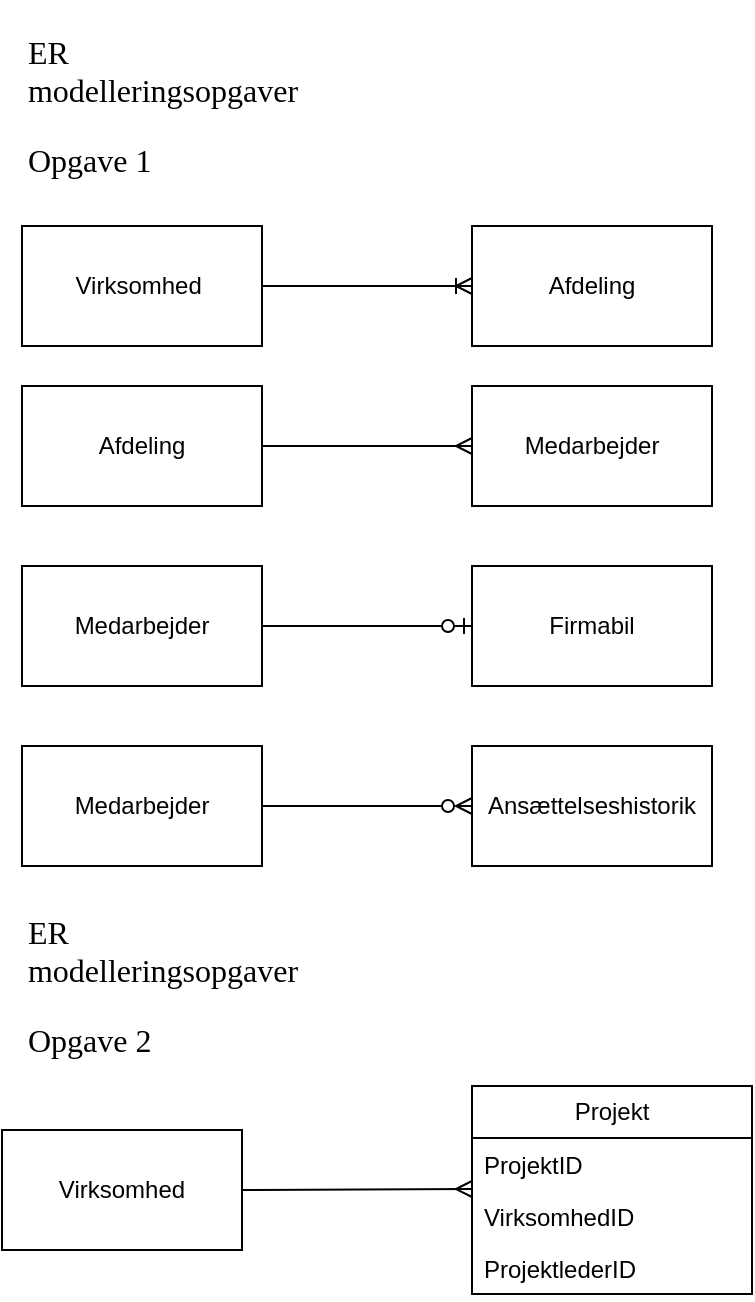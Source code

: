 <mxfile version="24.0.2" type="github">
  <diagram name="Page-1" id="mY0hgo6ihkvloCwyQAVZ">
    <mxGraphModel dx="1050" dy="557" grid="1" gridSize="10" guides="1" tooltips="1" connect="1" arrows="1" fold="1" page="1" pageScale="1" pageWidth="850" pageHeight="1100" math="0" shadow="0">
      <root>
        <mxCell id="0" />
        <mxCell id="1" parent="0" />
        <mxCell id="Ps6iyz-mz_8LiDE0RArQ-4" value="" style="edgeStyle=orthogonalEdgeStyle;rounded=0;orthogonalLoop=1;jettySize=auto;html=1;endArrow=ERoneToMany;endFill=0;" parent="1" source="Ps6iyz-mz_8LiDE0RArQ-1" target="Ps6iyz-mz_8LiDE0RArQ-2" edge="1">
          <mxGeometry relative="1" as="geometry" />
        </mxCell>
        <mxCell id="Ps6iyz-mz_8LiDE0RArQ-1" value="Virksomhed&amp;nbsp;" style="rounded=0;whiteSpace=wrap;html=1;" parent="1" vertex="1">
          <mxGeometry x="80" y="120" width="120" height="60" as="geometry" />
        </mxCell>
        <mxCell id="Ps6iyz-mz_8LiDE0RArQ-2" value="Afdeling" style="rounded=0;whiteSpace=wrap;html=1;" parent="1" vertex="1">
          <mxGeometry x="305" y="120" width="120" height="60" as="geometry" />
        </mxCell>
        <mxCell id="Ps6iyz-mz_8LiDE0RArQ-11" value="" style="edgeStyle=orthogonalEdgeStyle;rounded=0;orthogonalLoop=1;jettySize=auto;html=1;endArrow=ERmany;endFill=0;" parent="1" source="Ps6iyz-mz_8LiDE0RArQ-5" target="Ps6iyz-mz_8LiDE0RArQ-6" edge="1">
          <mxGeometry relative="1" as="geometry" />
        </mxCell>
        <mxCell id="Ps6iyz-mz_8LiDE0RArQ-5" value="Afdeling" style="rounded=0;whiteSpace=wrap;html=1;" parent="1" vertex="1">
          <mxGeometry x="80" y="200" width="120" height="60" as="geometry" />
        </mxCell>
        <mxCell id="Ps6iyz-mz_8LiDE0RArQ-6" value="Medarbejder" style="rounded=0;whiteSpace=wrap;html=1;" parent="1" vertex="1">
          <mxGeometry x="305" y="200" width="120" height="60" as="geometry" />
        </mxCell>
        <mxCell id="Ps6iyz-mz_8LiDE0RArQ-12" value="" style="edgeStyle=orthogonalEdgeStyle;rounded=0;orthogonalLoop=1;jettySize=auto;html=1;endArrow=ERzeroToOne;endFill=0;" parent="1" source="Ps6iyz-mz_8LiDE0RArQ-7" target="Ps6iyz-mz_8LiDE0RArQ-8" edge="1">
          <mxGeometry relative="1" as="geometry" />
        </mxCell>
        <mxCell id="Ps6iyz-mz_8LiDE0RArQ-7" value="Medarbejder" style="rounded=0;whiteSpace=wrap;html=1;" parent="1" vertex="1">
          <mxGeometry x="80" y="290" width="120" height="60" as="geometry" />
        </mxCell>
        <mxCell id="Ps6iyz-mz_8LiDE0RArQ-8" value="Firmabil" style="rounded=0;whiteSpace=wrap;html=1;" parent="1" vertex="1">
          <mxGeometry x="305" y="290" width="120" height="60" as="geometry" />
        </mxCell>
        <mxCell id="Ps6iyz-mz_8LiDE0RArQ-13" value="" style="edgeStyle=orthogonalEdgeStyle;rounded=0;orthogonalLoop=1;jettySize=auto;html=1;endArrow=ERzeroToMany;endFill=0;" parent="1" source="Ps6iyz-mz_8LiDE0RArQ-9" target="Ps6iyz-mz_8LiDE0RArQ-10" edge="1">
          <mxGeometry relative="1" as="geometry" />
        </mxCell>
        <mxCell id="Ps6iyz-mz_8LiDE0RArQ-9" value="Medarbejder" style="rounded=0;whiteSpace=wrap;html=1;" parent="1" vertex="1">
          <mxGeometry x="80" y="380" width="120" height="60" as="geometry" />
        </mxCell>
        <mxCell id="Ps6iyz-mz_8LiDE0RArQ-10" value="Ansættelseshistorik" style="rounded=0;whiteSpace=wrap;html=1;" parent="1" vertex="1">
          <mxGeometry x="305" y="380" width="120" height="60" as="geometry" />
        </mxCell>
        <mxCell id="xS9IAG9c2I2i_najF1yv-1" value="&lt;p style=&quot;font-family: &amp;quot;Times New Roman&amp;quot;; font-size: medium; font-weight: 400; text-align: start; text-wrap: wrap;&quot;&gt;ER modelleringsopgaver&lt;/p&gt;&lt;p style=&quot;font-family: &amp;quot;Times New Roman&amp;quot;; font-size: medium; font-weight: 400; text-align: start; text-wrap: wrap;&quot;&gt;&lt;/p&gt;&lt;p style=&quot;font-family: &amp;quot;Times New Roman&amp;quot;; font-size: medium; font-weight: 400; text-align: start; text-wrap: wrap;&quot;&gt;&lt;/p&gt;&lt;p style=&quot;font-family: &amp;quot;Times New Roman&amp;quot;; font-size: medium; font-weight: 400; text-align: start; text-wrap: wrap;&quot;&gt;Opgave 1&lt;/p&gt;" style="text;strokeColor=none;fillColor=none;html=1;fontSize=24;fontStyle=1;verticalAlign=middle;align=center;" vertex="1" parent="1">
          <mxGeometry x="70" y="20" width="160" height="80" as="geometry" />
        </mxCell>
        <mxCell id="xS9IAG9c2I2i_najF1yv-2" value="&lt;p style=&quot;font-family: &amp;quot;Times New Roman&amp;quot;; font-size: medium; font-weight: 400; text-align: start; text-wrap: wrap;&quot;&gt;ER modelleringsopgaver&lt;/p&gt;&lt;p style=&quot;font-family: &amp;quot;Times New Roman&amp;quot;; font-size: medium; font-weight: 400; text-align: start; text-wrap: wrap;&quot;&gt;&lt;/p&gt;&lt;p style=&quot;font-family: &amp;quot;Times New Roman&amp;quot;; font-size: medium; font-weight: 400; text-align: start; text-wrap: wrap;&quot;&gt;&lt;/p&gt;&lt;p style=&quot;font-family: &amp;quot;Times New Roman&amp;quot;; font-size: medium; font-weight: 400; text-align: start; text-wrap: wrap;&quot;&gt;Opgave 2&lt;/p&gt;" style="text;strokeColor=none;fillColor=none;html=1;fontSize=24;fontStyle=1;verticalAlign=middle;align=center;" vertex="1" parent="1">
          <mxGeometry x="70" y="460" width="160" height="80" as="geometry" />
        </mxCell>
        <mxCell id="xS9IAG9c2I2i_najF1yv-7" value="Projekt" style="swimlane;fontStyle=0;childLayout=stackLayout;horizontal=1;startSize=26;fillColor=none;horizontalStack=0;resizeParent=1;resizeParentMax=0;resizeLast=0;collapsible=1;marginBottom=0;whiteSpace=wrap;html=1;" vertex="1" parent="1">
          <mxGeometry x="305" y="550" width="140" height="104" as="geometry" />
        </mxCell>
        <mxCell id="xS9IAG9c2I2i_najF1yv-8" value="ProjektID&amp;nbsp;" style="text;strokeColor=none;fillColor=none;align=left;verticalAlign=top;spacingLeft=4;spacingRight=4;overflow=hidden;rotatable=0;points=[[0,0.5],[1,0.5]];portConstraint=eastwest;whiteSpace=wrap;html=1;" vertex="1" parent="xS9IAG9c2I2i_najF1yv-7">
          <mxGeometry y="26" width="140" height="26" as="geometry" />
        </mxCell>
        <mxCell id="xS9IAG9c2I2i_najF1yv-9" value="VirksomhedID" style="text;strokeColor=none;fillColor=none;align=left;verticalAlign=top;spacingLeft=4;spacingRight=4;overflow=hidden;rotatable=0;points=[[0,0.5],[1,0.5]];portConstraint=eastwest;whiteSpace=wrap;html=1;" vertex="1" parent="xS9IAG9c2I2i_najF1yv-7">
          <mxGeometry y="52" width="140" height="26" as="geometry" />
        </mxCell>
        <mxCell id="xS9IAG9c2I2i_najF1yv-10" value="ProjektlederID" style="text;strokeColor=none;fillColor=none;align=left;verticalAlign=top;spacingLeft=4;spacingRight=4;overflow=hidden;rotatable=0;points=[[0,0.5],[1,0.5]];portConstraint=eastwest;whiteSpace=wrap;html=1;" vertex="1" parent="xS9IAG9c2I2i_najF1yv-7">
          <mxGeometry y="78" width="140" height="26" as="geometry" />
        </mxCell>
        <mxCell id="xS9IAG9c2I2i_najF1yv-13" value="Virksomhed" style="rounded=0;whiteSpace=wrap;html=1;" vertex="1" parent="1">
          <mxGeometry x="70" y="572" width="120" height="60" as="geometry" />
        </mxCell>
        <mxCell id="xS9IAG9c2I2i_najF1yv-19" value="" style="endArrow=ERmany;startArrow=none;endFill=0;startFill=0;html=1;rounded=0;" edge="1" parent="1">
          <mxGeometry width="160" relative="1" as="geometry">
            <mxPoint x="190" y="602" as="sourcePoint" />
            <mxPoint x="305" y="601.5" as="targetPoint" />
          </mxGeometry>
        </mxCell>
      </root>
    </mxGraphModel>
  </diagram>
</mxfile>
